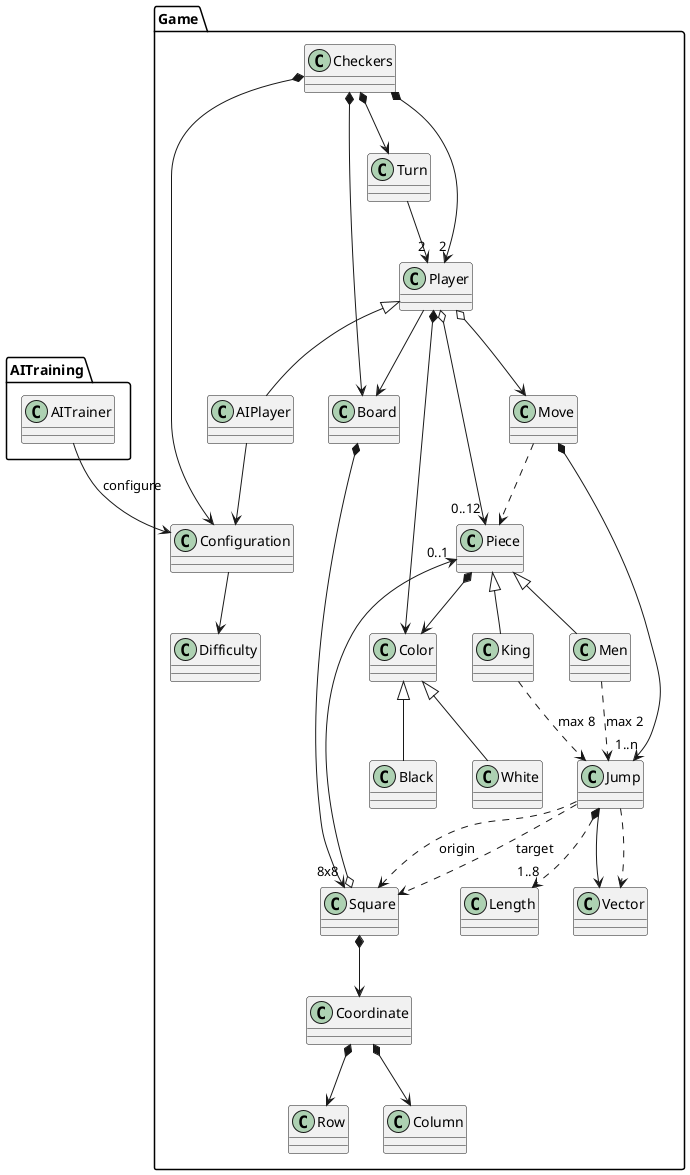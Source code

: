 @startuml DomainModel


package Game {
  Checkers *-down-> "2" Player
  Checkers *-down-> Board
  Checkers *-down-> Turn
  Checkers *-down-> Configuration

  Turn -down-> "2" Player

  Player -down-> Board
  Player o-down-> "0..12" Piece
  Player o-down-> Move
  Player *-down-> Color

  Piece *--> Color
  King -up-|> Piece
  Men -up-|> Piece

  Men ..> Jump : "max 2"

  King ..>  Jump : "max 8"
  ' Men ..> "1" Vector : "towards"
  ' King ..> "1.2" Vector : "towards"

  White -up-|> Color
  Black -up-|> Color

  Move *--> "1..n" Jump
  Jump *..> "1..8" Length
  Jump -down-> Vector

'   enum Vector {
'     Forward,
'     Backwards,
'   }
'  note left : "Sentido en castellano"

  Jump ..> Vector

  ' JumpKing -up-|> Jump
  ' JumpMan -up-|> Jump

  Board *-down-> "8x8" Square
  Square *-down-> Coordinate
  Square o-down-> "0..1" Piece

  Move .down.> Piece

  Jump .down.> Square : origin
  Jump .down.> Square : target

  Coordinate *-down-> Row
  Coordinate *-down-> Column

  AIPlayer -up-|> Player

  Configuration --> Difficulty
}

package AITraining {
  AIPlayer --> Configuration
  AITrainer --> Configuration : "configure"
}



' dominio distinto AITrainer/Game o el mismo?
' simulamos que el dominio AITraining es grande y complejo
'

@enduml

@startuml Instrucciones
state A as " "
state B as " "
[*] --> A
A --> B : move White
B --> A : move Black
A --> [*] : [WinBlack]
B --> [*] : [WinWhite]
@enduml